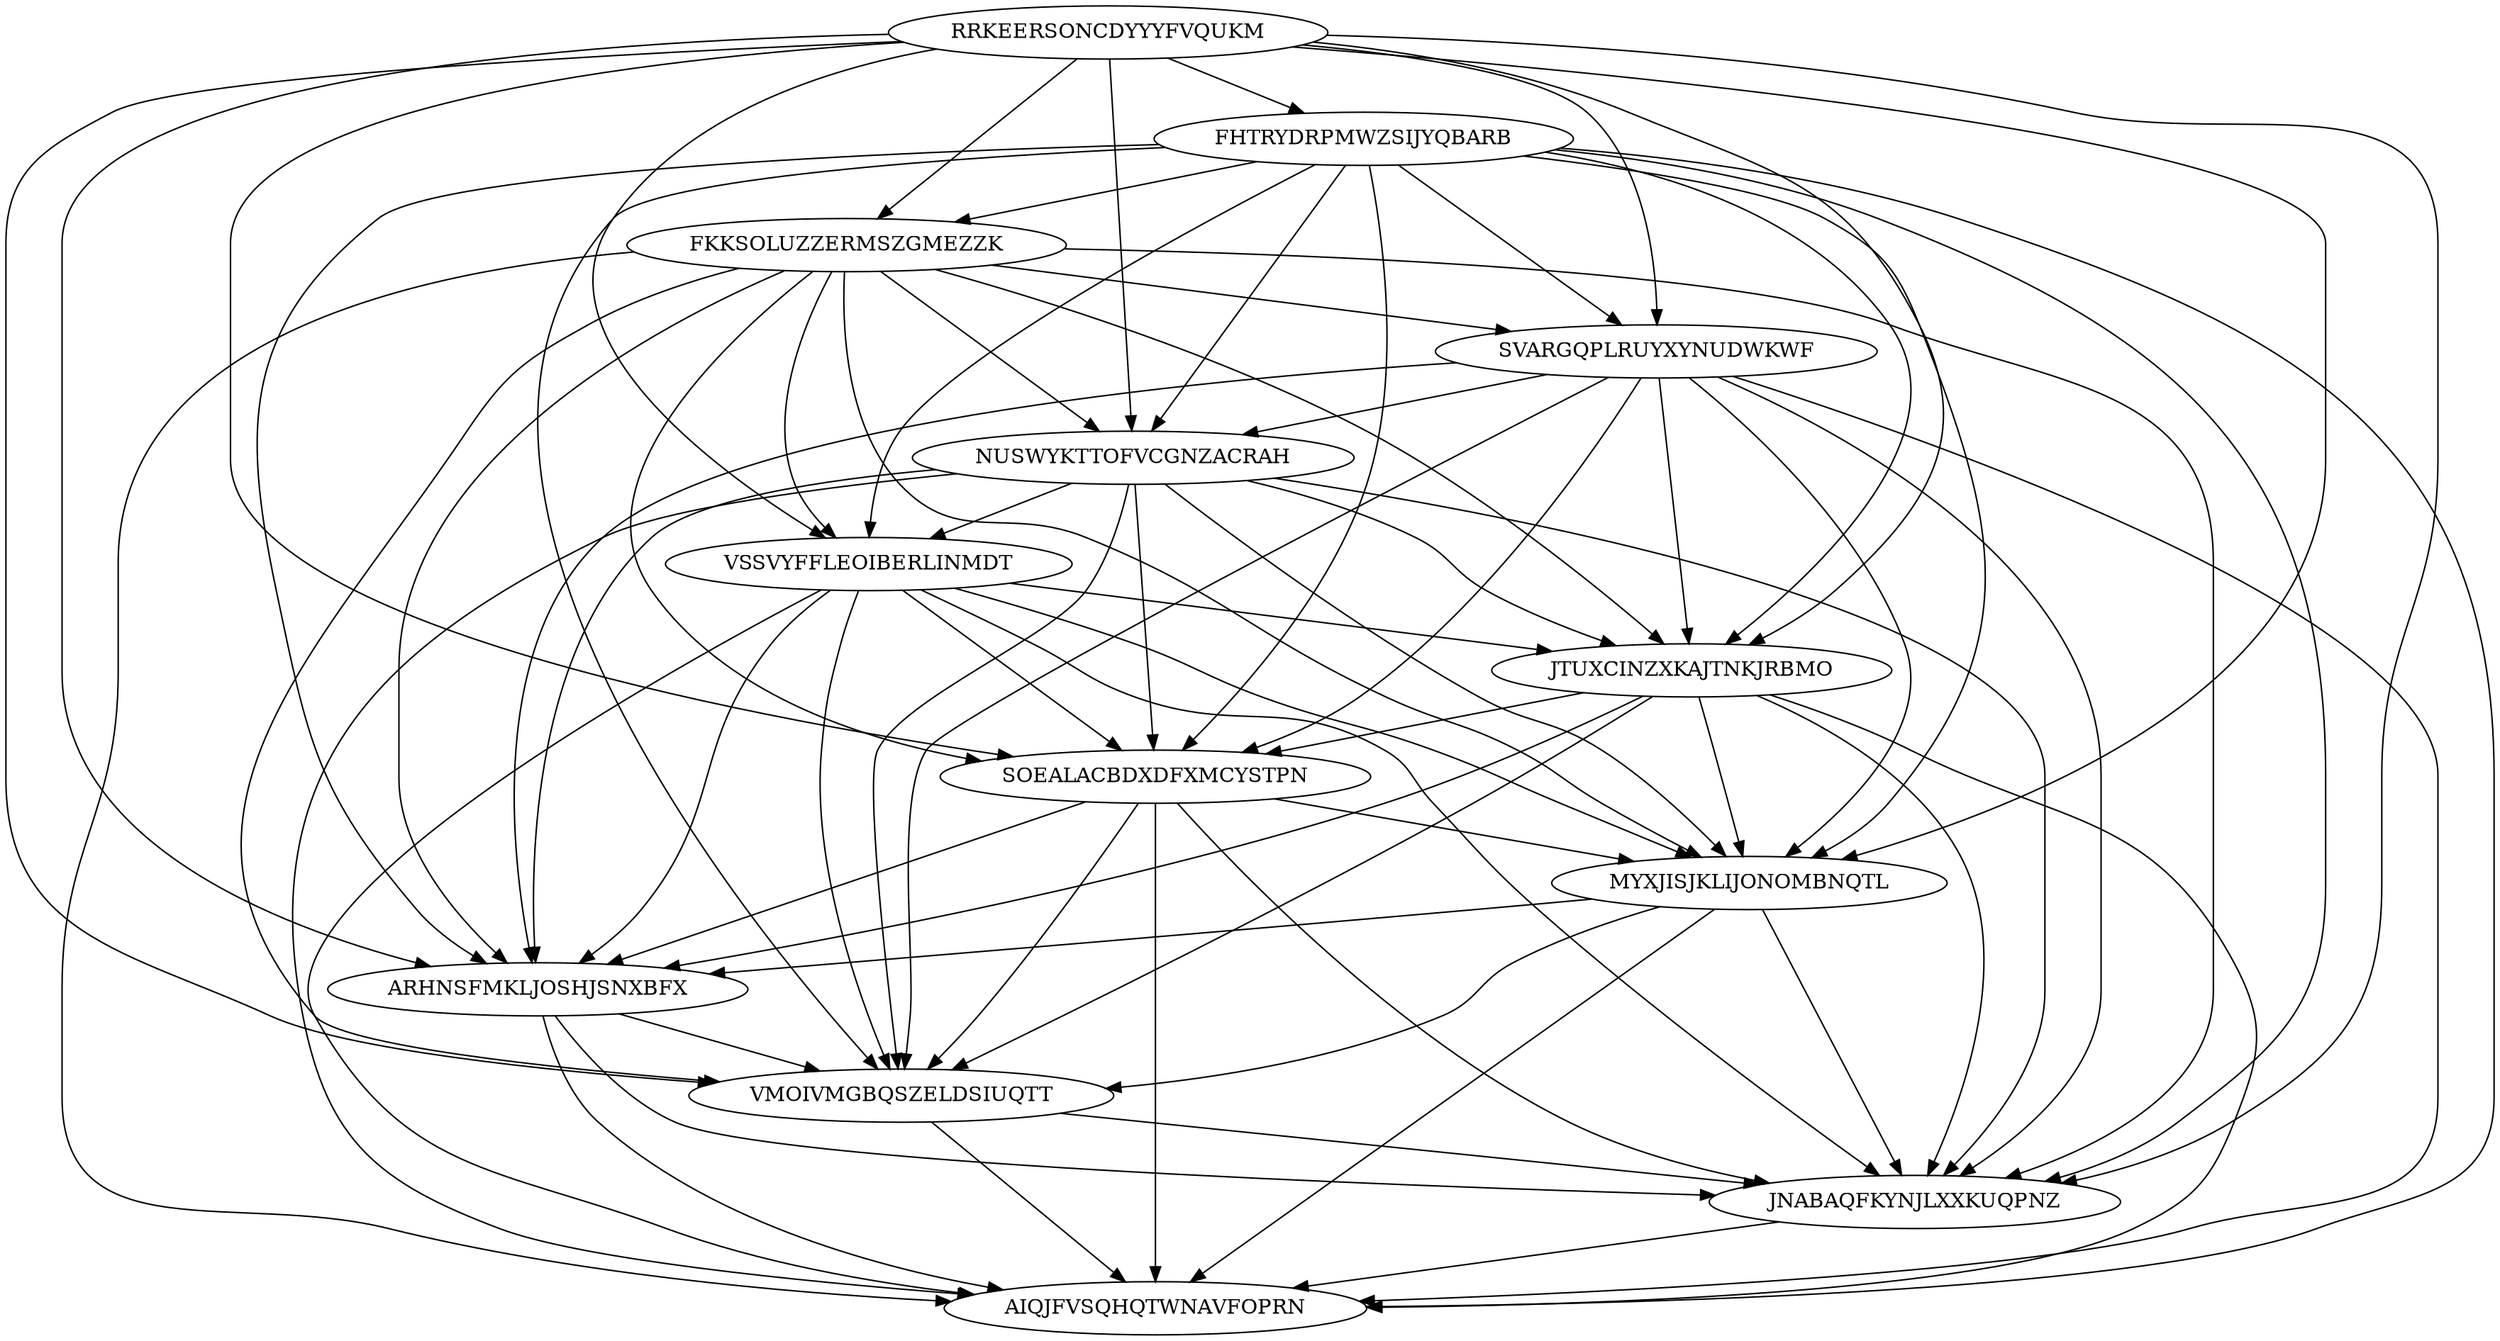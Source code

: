 digraph N13M76 {
	RRKEERSONCDYYYFVQUKM	[Weight=19];
	FHTRYDRPMWZSIJYQBARB	[Weight=13];
	FKKSOLUZZERMSZGMEZZK	[Weight=14];
	SVARGQPLRUYXYNUDWKWF	[Weight=18];
	NUSWYKTTOFVCGNZACRAH	[Weight=12];
	VSSVYFFLEOIBERLINMDT	[Weight=10];
	JTUXCINZXKAJTNKJRBMO	[Weight=17];
	SOEALACBDXDFXMCYSTPN	[Weight=13];
	MYXJISJKLIJONOMBNQTL	[Weight=13];
	ARHNSFMKLJOSHJSNXBFX	[Weight=18];
	VMOIVMGBQSZELDSIUQTT	[Weight=15];
	JNABAQFKYNJLXXKUQPNZ	[Weight=18];
	AIQJFVSQHQTWNAVFOPRN	[Weight=15];
	JTUXCINZXKAJTNKJRBMO -> AIQJFVSQHQTWNAVFOPRN [Weight=19];
	FKKSOLUZZERMSZGMEZZK -> SVARGQPLRUYXYNUDWKWF [Weight=12];
	FKKSOLUZZERMSZGMEZZK -> AIQJFVSQHQTWNAVFOPRN [Weight=12];
	SOEALACBDXDFXMCYSTPN -> ARHNSFMKLJOSHJSNXBFX [Weight=14];
	NUSWYKTTOFVCGNZACRAH -> SOEALACBDXDFXMCYSTPN [Weight=19];
	SOEALACBDXDFXMCYSTPN -> JNABAQFKYNJLXXKUQPNZ [Weight=15];
	NUSWYKTTOFVCGNZACRAH -> VMOIVMGBQSZELDSIUQTT [Weight=14];
	FHTRYDRPMWZSIJYQBARB -> MYXJISJKLIJONOMBNQTL [Weight=14];
	VSSVYFFLEOIBERLINMDT -> AIQJFVSQHQTWNAVFOPRN [Weight=14];
	SVARGQPLRUYXYNUDWKWF -> SOEALACBDXDFXMCYSTPN [Weight=18];
	SVARGQPLRUYXYNUDWKWF -> NUSWYKTTOFVCGNZACRAH [Weight=17];
	MYXJISJKLIJONOMBNQTL -> JNABAQFKYNJLXXKUQPNZ [Weight=11];
	FHTRYDRPMWZSIJYQBARB -> VMOIVMGBQSZELDSIUQTT [Weight=15];
	FHTRYDRPMWZSIJYQBARB -> ARHNSFMKLJOSHJSNXBFX [Weight=17];
	RRKEERSONCDYYYFVQUKM -> SOEALACBDXDFXMCYSTPN [Weight=15];
	SVARGQPLRUYXYNUDWKWF -> JNABAQFKYNJLXXKUQPNZ [Weight=13];
	ARHNSFMKLJOSHJSNXBFX -> AIQJFVSQHQTWNAVFOPRN [Weight=14];
	FKKSOLUZZERMSZGMEZZK -> VMOIVMGBQSZELDSIUQTT [Weight=18];
	FKKSOLUZZERMSZGMEZZK -> NUSWYKTTOFVCGNZACRAH [Weight=11];
	FHTRYDRPMWZSIJYQBARB -> AIQJFVSQHQTWNAVFOPRN [Weight=12];
	RRKEERSONCDYYYFVQUKM -> SVARGQPLRUYXYNUDWKWF [Weight=18];
	FHTRYDRPMWZSIJYQBARB -> SOEALACBDXDFXMCYSTPN [Weight=13];
	VMOIVMGBQSZELDSIUQTT -> AIQJFVSQHQTWNAVFOPRN [Weight=12];
	RRKEERSONCDYYYFVQUKM -> ARHNSFMKLJOSHJSNXBFX [Weight=15];
	FKKSOLUZZERMSZGMEZZK -> SOEALACBDXDFXMCYSTPN [Weight=13];
	RRKEERSONCDYYYFVQUKM -> JNABAQFKYNJLXXKUQPNZ [Weight=16];
	NUSWYKTTOFVCGNZACRAH -> MYXJISJKLIJONOMBNQTL [Weight=17];
	VSSVYFFLEOIBERLINMDT -> JNABAQFKYNJLXXKUQPNZ [Weight=18];
	VSSVYFFLEOIBERLINMDT -> ARHNSFMKLJOSHJSNXBFX [Weight=12];
	FKKSOLUZZERMSZGMEZZK -> JNABAQFKYNJLXXKUQPNZ [Weight=12];
	JTUXCINZXKAJTNKJRBMO -> JNABAQFKYNJLXXKUQPNZ [Weight=18];
	VSSVYFFLEOIBERLINMDT -> VMOIVMGBQSZELDSIUQTT [Weight=18];
	MYXJISJKLIJONOMBNQTL -> VMOIVMGBQSZELDSIUQTT [Weight=10];
	RRKEERSONCDYYYFVQUKM -> NUSWYKTTOFVCGNZACRAH [Weight=18];
	FHTRYDRPMWZSIJYQBARB -> NUSWYKTTOFVCGNZACRAH [Weight=18];
	SVARGQPLRUYXYNUDWKWF -> AIQJFVSQHQTWNAVFOPRN [Weight=15];
	FHTRYDRPMWZSIJYQBARB -> FKKSOLUZZERMSZGMEZZK [Weight=15];
	FHTRYDRPMWZSIJYQBARB -> VSSVYFFLEOIBERLINMDT [Weight=17];
	NUSWYKTTOFVCGNZACRAH -> JTUXCINZXKAJTNKJRBMO [Weight=18];
	JTUXCINZXKAJTNKJRBMO -> MYXJISJKLIJONOMBNQTL [Weight=17];
	VSSVYFFLEOIBERLINMDT -> MYXJISJKLIJONOMBNQTL [Weight=12];
	VSSVYFFLEOIBERLINMDT -> SOEALACBDXDFXMCYSTPN [Weight=11];
	FHTRYDRPMWZSIJYQBARB -> JTUXCINZXKAJTNKJRBMO [Weight=13];
	JNABAQFKYNJLXXKUQPNZ -> AIQJFVSQHQTWNAVFOPRN [Weight=11];
	RRKEERSONCDYYYFVQUKM -> VSSVYFFLEOIBERLINMDT [Weight=17];
	FHTRYDRPMWZSIJYQBARB -> JNABAQFKYNJLXXKUQPNZ [Weight=17];
	RRKEERSONCDYYYFVQUKM -> FKKSOLUZZERMSZGMEZZK [Weight=17];
	JTUXCINZXKAJTNKJRBMO -> ARHNSFMKLJOSHJSNXBFX [Weight=10];
	MYXJISJKLIJONOMBNQTL -> ARHNSFMKLJOSHJSNXBFX [Weight=14];
	RRKEERSONCDYYYFVQUKM -> FHTRYDRPMWZSIJYQBARB [Weight=11];
	NUSWYKTTOFVCGNZACRAH -> VSSVYFFLEOIBERLINMDT [Weight=10];
	ARHNSFMKLJOSHJSNXBFX -> VMOIVMGBQSZELDSIUQTT [Weight=16];
	SOEALACBDXDFXMCYSTPN -> VMOIVMGBQSZELDSIUQTT [Weight=13];
	FKKSOLUZZERMSZGMEZZK -> JTUXCINZXKAJTNKJRBMO [Weight=10];
	JTUXCINZXKAJTNKJRBMO -> SOEALACBDXDFXMCYSTPN [Weight=20];
	SOEALACBDXDFXMCYSTPN -> MYXJISJKLIJONOMBNQTL [Weight=20];
	SVARGQPLRUYXYNUDWKWF -> ARHNSFMKLJOSHJSNXBFX [Weight=18];
	FKKSOLUZZERMSZGMEZZK -> VSSVYFFLEOIBERLINMDT [Weight=12];
	RRKEERSONCDYYYFVQUKM -> JTUXCINZXKAJTNKJRBMO [Weight=18];
	NUSWYKTTOFVCGNZACRAH -> ARHNSFMKLJOSHJSNXBFX [Weight=20];
	MYXJISJKLIJONOMBNQTL -> AIQJFVSQHQTWNAVFOPRN [Weight=14];
	SVARGQPLRUYXYNUDWKWF -> MYXJISJKLIJONOMBNQTL [Weight=19];
	SOEALACBDXDFXMCYSTPN -> AIQJFVSQHQTWNAVFOPRN [Weight=16];
	VMOIVMGBQSZELDSIUQTT -> JNABAQFKYNJLXXKUQPNZ [Weight=17];
	VSSVYFFLEOIBERLINMDT -> JTUXCINZXKAJTNKJRBMO [Weight=16];
	FKKSOLUZZERMSZGMEZZK -> ARHNSFMKLJOSHJSNXBFX [Weight=19];
	NUSWYKTTOFVCGNZACRAH -> AIQJFVSQHQTWNAVFOPRN [Weight=20];
	FHTRYDRPMWZSIJYQBARB -> SVARGQPLRUYXYNUDWKWF [Weight=17];
	SVARGQPLRUYXYNUDWKWF -> VMOIVMGBQSZELDSIUQTT [Weight=17];
	SVARGQPLRUYXYNUDWKWF -> JTUXCINZXKAJTNKJRBMO [Weight=19];
	RRKEERSONCDYYYFVQUKM -> VMOIVMGBQSZELDSIUQTT [Weight=16];
	NUSWYKTTOFVCGNZACRAH -> JNABAQFKYNJLXXKUQPNZ [Weight=17];
	FKKSOLUZZERMSZGMEZZK -> MYXJISJKLIJONOMBNQTL [Weight=19];
	JTUXCINZXKAJTNKJRBMO -> VMOIVMGBQSZELDSIUQTT [Weight=19];
	ARHNSFMKLJOSHJSNXBFX -> JNABAQFKYNJLXXKUQPNZ [Weight=16];
	RRKEERSONCDYYYFVQUKM -> MYXJISJKLIJONOMBNQTL [Weight=13];
}
